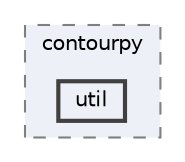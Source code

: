 digraph "/home/jam/Research/IRES-2025/dev/src/llm-scripts/testing/hypothesis-testing/hyp-env/lib/python3.12/site-packages/contourpy/util"
{
 // LATEX_PDF_SIZE
  bgcolor="transparent";
  edge [fontname=Helvetica,fontsize=10,labelfontname=Helvetica,labelfontsize=10];
  node [fontname=Helvetica,fontsize=10,shape=box,height=0.2,width=0.4];
  compound=true
  subgraph clusterdir_579886c37c4ba0c284415bc335594af6 {
    graph [ bgcolor="#edf0f7", pencolor="grey50", label="contourpy", fontname=Helvetica,fontsize=10 style="filled,dashed", URL="dir_579886c37c4ba0c284415bc335594af6.html",tooltip=""]
  dir_3dfb31911a3d85e141ea5c4e0b45a176 [label="util", fillcolor="#edf0f7", color="grey25", style="filled,bold", URL="dir_3dfb31911a3d85e141ea5c4e0b45a176.html",tooltip=""];
  }
}
